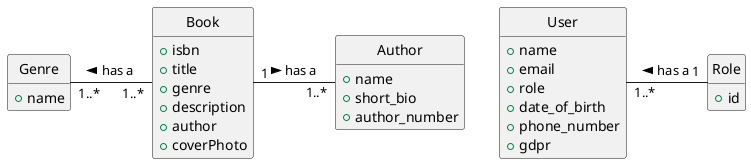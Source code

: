 @startuml
'https://plantuml.com/class-diagram


hide circle
hide methods


class User   {
+name
+email
+role
+date_of_birth
+phone_number
+gdpr
}

class Genre {
+ name
}

class Author {
+name
+short_bio
+author_number
}

class Book {
+isbn
+title
+genre
+description
+author
+coverPhoto
}

class Role  {
+id
}



Book "1" -right- "1..*" Author : > has a
Genre "1..*" -right- "1..*" Book : < has a
User "1..*" -right- "1" Role : < has a

@enduml
